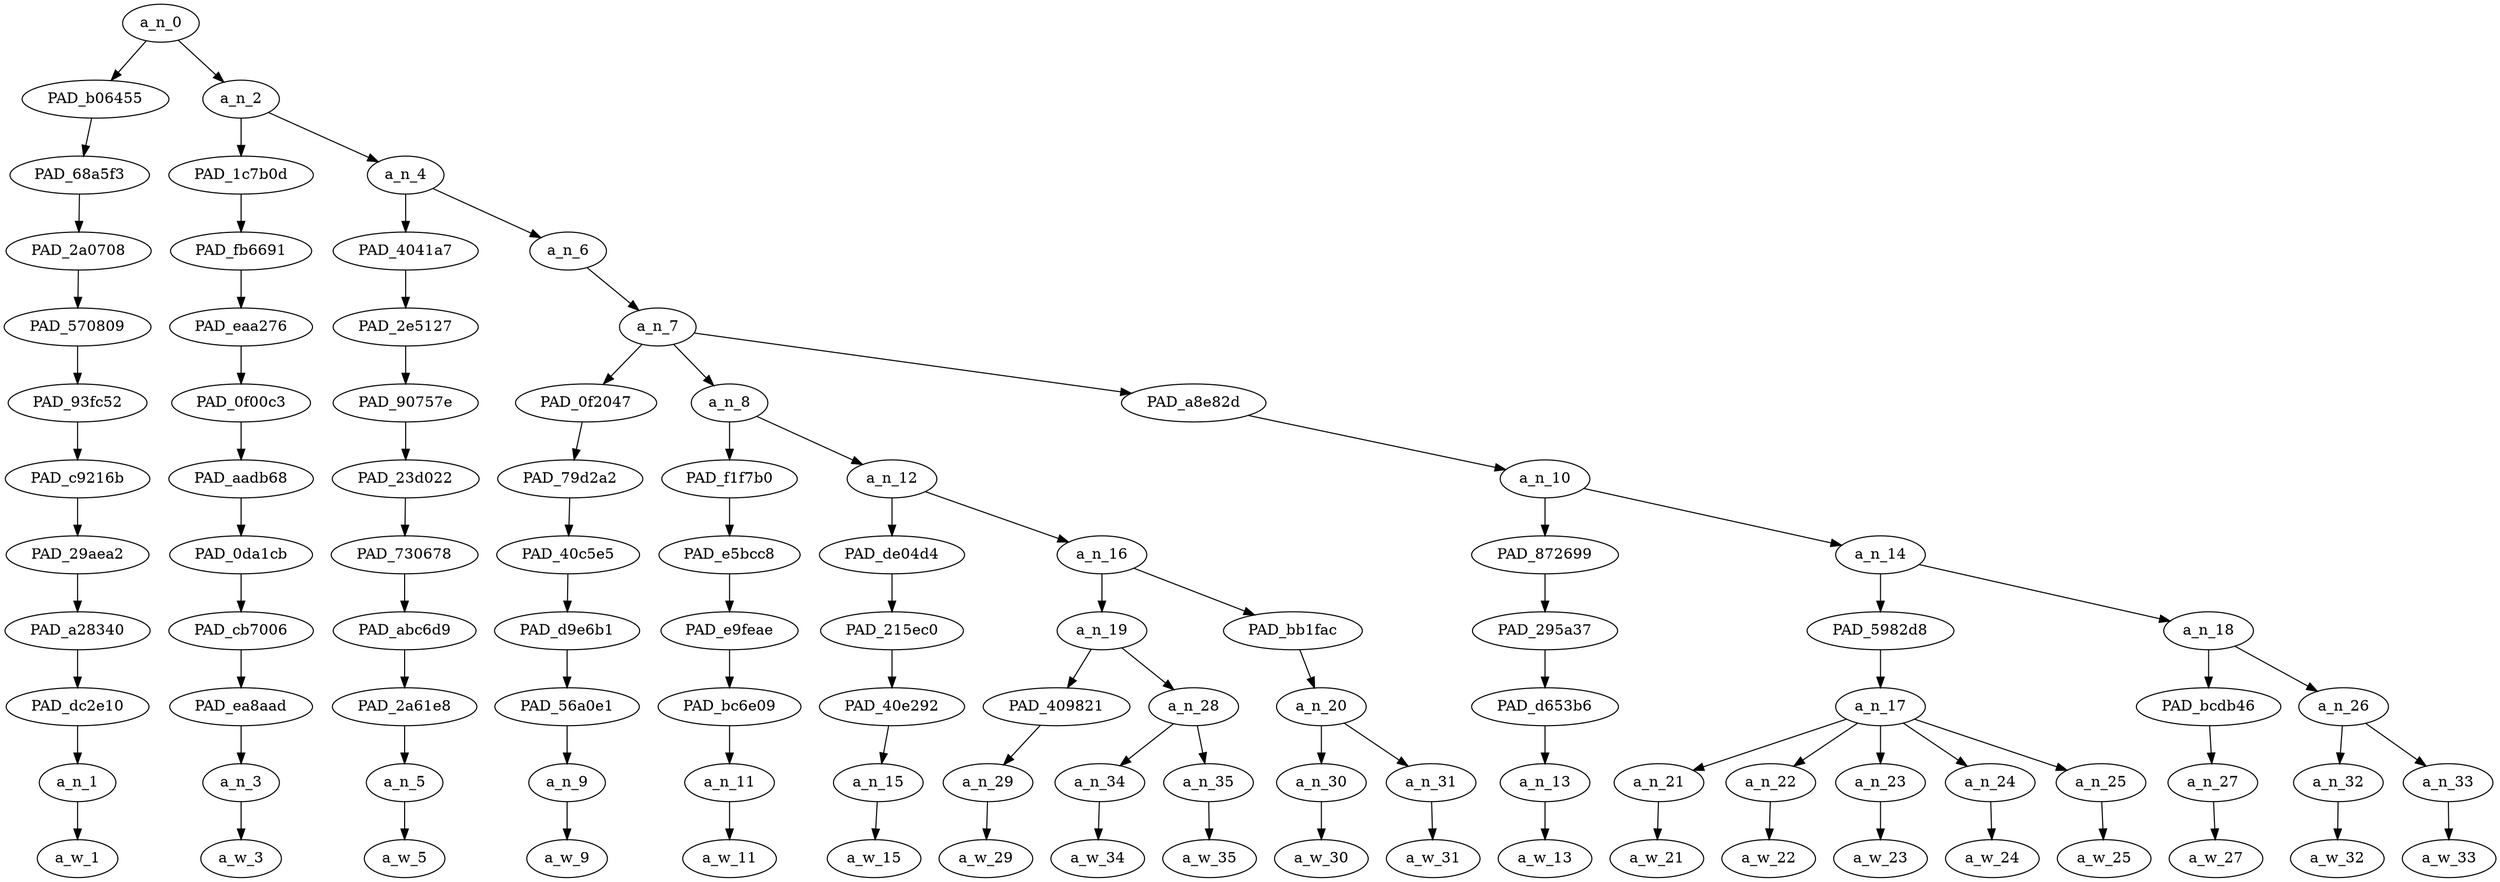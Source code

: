 strict digraph "" {
	a_n_0	[div_dir=1,
		index=0,
		level=11,
		pos="1.6627604166666667,11!",
		text_span="[0, 1, 2, 3, 4, 5, 6, 7, 8, 9, 10, 11, 12, 13, 14, 15, 16, 17, 18, 19]",
		value=0.99999998];
	PAD_b06455	[div_dir=-1,
		index=0,
		level=10,
		pos="0.0,10!",
		text_span="[0]",
		value=0.03557424];
	a_n_0 -> PAD_b06455;
	a_n_2	[div_dir=1,
		index=1,
		level=10,
		pos="3.3255208333333335,10!",
		text_span="[1, 2, 3, 4, 5, 6, 7, 8, 9, 10, 11, 12, 13, 14, 15, 16, 17, 18, 19]",
		value=0.96422281];
	a_n_0 -> a_n_2;
	PAD_68a5f3	[div_dir=-1,
		index=0,
		level=9,
		pos="0.0,9!",
		text_span="[0]",
		value=0.03557424];
	PAD_b06455 -> PAD_68a5f3;
	PAD_2a0708	[div_dir=-1,
		index=0,
		level=8,
		pos="0.0,8!",
		text_span="[0]",
		value=0.03557424];
	PAD_68a5f3 -> PAD_2a0708;
	PAD_570809	[div_dir=-1,
		index=0,
		level=7,
		pos="0.0,7!",
		text_span="[0]",
		value=0.03557424];
	PAD_2a0708 -> PAD_570809;
	PAD_93fc52	[div_dir=-1,
		index=0,
		level=6,
		pos="0.0,6!",
		text_span="[0]",
		value=0.03557424];
	PAD_570809 -> PAD_93fc52;
	PAD_c9216b	[div_dir=-1,
		index=0,
		level=5,
		pos="0.0,5!",
		text_span="[0]",
		value=0.03557424];
	PAD_93fc52 -> PAD_c9216b;
	PAD_29aea2	[div_dir=-1,
		index=0,
		level=4,
		pos="0.0,4!",
		text_span="[0]",
		value=0.03557424];
	PAD_c9216b -> PAD_29aea2;
	PAD_a28340	[div_dir=-1,
		index=0,
		level=3,
		pos="0.0,3!",
		text_span="[0]",
		value=0.03557424];
	PAD_29aea2 -> PAD_a28340;
	PAD_dc2e10	[div_dir=-1,
		index=0,
		level=2,
		pos="0.0,2!",
		text_span="[0]",
		value=0.03557424];
	PAD_a28340 -> PAD_dc2e10;
	a_n_1	[div_dir=-1,
		index=0,
		level=1,
		pos="0.0,1!",
		text_span="[0]",
		value=0.03557424];
	PAD_dc2e10 -> a_n_1;
	a_w_1	[div_dir=0,
		index=0,
		level=0,
		pos="0,0!",
		text_span="[0]",
		value=i];
	a_n_1 -> a_w_1;
	PAD_1c7b0d	[div_dir=1,
		index=1,
		level=9,
		pos="1.0,9!",
		text_span="[1]",
		value=0.05286437];
	a_n_2 -> PAD_1c7b0d;
	a_n_4	[div_dir=1,
		index=2,
		level=9,
		pos="5.651041666666667,9!",
		text_span="[2, 3, 4, 5, 6, 7, 8, 9, 10, 11, 12, 13, 14, 15, 16, 17, 18, 19]",
		value=0.91109593];
	a_n_2 -> a_n_4;
	PAD_fb6691	[div_dir=1,
		index=1,
		level=8,
		pos="1.0,8!",
		text_span="[1]",
		value=0.05286437];
	PAD_1c7b0d -> PAD_fb6691;
	PAD_eaa276	[div_dir=1,
		index=1,
		level=7,
		pos="1.0,7!",
		text_span="[1]",
		value=0.05286437];
	PAD_fb6691 -> PAD_eaa276;
	PAD_0f00c3	[div_dir=1,
		index=1,
		level=6,
		pos="1.0,6!",
		text_span="[1]",
		value=0.05286437];
	PAD_eaa276 -> PAD_0f00c3;
	PAD_aadb68	[div_dir=1,
		index=1,
		level=5,
		pos="1.0,5!",
		text_span="[1]",
		value=0.05286437];
	PAD_0f00c3 -> PAD_aadb68;
	PAD_0da1cb	[div_dir=1,
		index=1,
		level=4,
		pos="1.0,4!",
		text_span="[1]",
		value=0.05286437];
	PAD_aadb68 -> PAD_0da1cb;
	PAD_cb7006	[div_dir=1,
		index=1,
		level=3,
		pos="1.0,3!",
		text_span="[1]",
		value=0.05286437];
	PAD_0da1cb -> PAD_cb7006;
	PAD_ea8aad	[div_dir=1,
		index=1,
		level=2,
		pos="1.0,2!",
		text_span="[1]",
		value=0.05286437];
	PAD_cb7006 -> PAD_ea8aad;
	a_n_3	[div_dir=1,
		index=1,
		level=1,
		pos="1.0,1!",
		text_span="[1]",
		value=0.05286437];
	PAD_ea8aad -> a_n_3;
	a_w_3	[div_dir=0,
		index=1,
		level=0,
		pos="1,0!",
		text_span="[1]",
		value=dont];
	a_n_3 -> a_w_3;
	PAD_4041a7	[div_dir=-1,
		index=2,
		level=8,
		pos="2.0,8!",
		text_span="[2]",
		value=0.03179150];
	a_n_4 -> PAD_4041a7;
	a_n_6	[div_dir=1,
		index=3,
		level=8,
		pos="9.302083333333334,8!",
		text_span="[3, 4, 5, 6, 7, 8, 9, 10, 11, 12, 13, 14, 15, 16, 17, 18, 19]",
		value=0.87905061];
	a_n_4 -> a_n_6;
	PAD_2e5127	[div_dir=-1,
		index=2,
		level=7,
		pos="2.0,7!",
		text_span="[2]",
		value=0.03179150];
	PAD_4041a7 -> PAD_2e5127;
	PAD_90757e	[div_dir=-1,
		index=2,
		level=6,
		pos="2.0,6!",
		text_span="[2]",
		value=0.03179150];
	PAD_2e5127 -> PAD_90757e;
	PAD_23d022	[div_dir=-1,
		index=2,
		level=5,
		pos="2.0,5!",
		text_span="[2]",
		value=0.03179150];
	PAD_90757e -> PAD_23d022;
	PAD_730678	[div_dir=-1,
		index=2,
		level=4,
		pos="2.0,4!",
		text_span="[2]",
		value=0.03179150];
	PAD_23d022 -> PAD_730678;
	PAD_abc6d9	[div_dir=-1,
		index=2,
		level=3,
		pos="2.0,3!",
		text_span="[2]",
		value=0.03179150];
	PAD_730678 -> PAD_abc6d9;
	PAD_2a61e8	[div_dir=-1,
		index=2,
		level=2,
		pos="2.0,2!",
		text_span="[2]",
		value=0.03179150];
	PAD_abc6d9 -> PAD_2a61e8;
	a_n_5	[div_dir=-1,
		index=2,
		level=1,
		pos="2.0,1!",
		text_span="[2]",
		value=0.03179150];
	PAD_2a61e8 -> a_n_5;
	a_w_5	[div_dir=0,
		index=2,
		level=0,
		pos="2,0!",
		text_span="[2]",
		value=think];
	a_n_5 -> a_w_5;
	a_n_7	[div_dir=1,
		index=3,
		level=7,
		pos="9.302083333333334,7!",
		text_span="[3, 4, 5, 6, 7, 8, 9, 10, 11, 12, 13, 14, 15, 16, 17, 18, 19]",
		value=0.87874689];
	a_n_6 -> a_n_7;
	PAD_0f2047	[div_dir=-1,
		index=4,
		level=6,
		pos="10.0,6!",
		text_span="[10]",
		value=0.03390460];
	a_n_7 -> PAD_0f2047;
	a_n_8	[div_dir=1,
		index=3,
		level=6,
		pos="4.34375,6!",
		text_span="[3, 4, 5, 6, 7, 8, 9]",
		value=0.30955559];
	a_n_7 -> a_n_8;
	PAD_a8e82d	[div_dir=1,
		index=5,
		level=6,
		pos="13.5625,6!",
		text_span="[11, 12, 13, 14, 15, 16, 17, 18, 19]",
		value=0.53498298];
	a_n_7 -> PAD_a8e82d;
	PAD_79d2a2	[div_dir=-1,
		index=5,
		level=5,
		pos="10.0,5!",
		text_span="[10]",
		value=0.03390460];
	PAD_0f2047 -> PAD_79d2a2;
	PAD_40c5e5	[div_dir=-1,
		index=6,
		level=4,
		pos="10.0,4!",
		text_span="[10]",
		value=0.03390460];
	PAD_79d2a2 -> PAD_40c5e5;
	PAD_d9e6b1	[div_dir=-1,
		index=7,
		level=3,
		pos="10.0,3!",
		text_span="[10]",
		value=0.03390460];
	PAD_40c5e5 -> PAD_d9e6b1;
	PAD_56a0e1	[div_dir=-1,
		index=8,
		level=2,
		pos="10.0,2!",
		text_span="[10]",
		value=0.03390460];
	PAD_d9e6b1 -> PAD_56a0e1;
	a_n_9	[div_dir=-1,
		index=10,
		level=1,
		pos="10.0,1!",
		text_span="[10]",
		value=0.03390460];
	PAD_56a0e1 -> a_n_9;
	a_w_9	[div_dir=0,
		index=10,
		level=0,
		pos="10,0!",
		text_span="[10]",
		value=he];
	a_n_9 -> a_w_9;
	PAD_f1f7b0	[div_dir=1,
		index=3,
		level=5,
		pos="3.0,5!",
		text_span="[3]",
		value=0.02837178];
	a_n_8 -> PAD_f1f7b0;
	a_n_12	[div_dir=1,
		index=4,
		level=5,
		pos="5.6875,5!",
		text_span="[4, 5, 6, 7, 8, 9]",
		value=0.28100564];
	a_n_8 -> a_n_12;
	PAD_e5bcc8	[div_dir=1,
		index=3,
		level=4,
		pos="3.0,4!",
		text_span="[3]",
		value=0.02837178];
	PAD_f1f7b0 -> PAD_e5bcc8;
	PAD_e9feae	[div_dir=1,
		index=3,
		level=3,
		pos="3.0,3!",
		text_span="[3]",
		value=0.02837178];
	PAD_e5bcc8 -> PAD_e9feae;
	PAD_bc6e09	[div_dir=1,
		index=3,
		level=2,
		pos="3.0,2!",
		text_span="[3]",
		value=0.02837178];
	PAD_e9feae -> PAD_bc6e09;
	a_n_11	[div_dir=1,
		index=3,
		level=1,
		pos="3.0,1!",
		text_span="[3]",
		value=0.02837178];
	PAD_bc6e09 -> a_n_11;
	a_w_11	[div_dir=0,
		index=3,
		level=0,
		pos="3,0!",
		text_span="[3]",
		value=im];
	a_n_11 -> a_w_11;
	PAD_de04d4	[div_dir=1,
		index=4,
		level=4,
		pos="4.0,4!",
		text_span="[4]",
		value=0.03095967];
	a_n_12 -> PAD_de04d4;
	a_n_16	[div_dir=1,
		index=5,
		level=4,
		pos="7.375,4!",
		text_span="[5, 6, 7, 8, 9]",
		value=0.24991062];
	a_n_12 -> a_n_16;
	PAD_215ec0	[div_dir=1,
		index=4,
		level=3,
		pos="4.0,3!",
		text_span="[4]",
		value=0.03095967];
	PAD_de04d4 -> PAD_215ec0;
	PAD_40e292	[div_dir=1,
		index=4,
		level=2,
		pos="4.0,2!",
		text_span="[4]",
		value=0.03095967];
	PAD_215ec0 -> PAD_40e292;
	a_n_15	[div_dir=1,
		index=4,
		level=1,
		pos="4.0,1!",
		text_span="[4]",
		value=0.03095967];
	PAD_40e292 -> a_n_15;
	a_w_15	[div_dir=0,
		index=4,
		level=0,
		pos="4,0!",
		text_span="[4]",
		value=getting];
	a_n_15 -> a_w_15;
	a_n_19	[div_dir=-1,
		index=5,
		level=3,
		pos="6.25,3!",
		text_span="[5, 6, 7]",
		value=0.14197086];
	a_n_16 -> a_n_19;
	PAD_bb1fac	[div_dir=1,
		index=6,
		level=3,
		pos="8.5,3!",
		text_span="[8, 9]",
		value=0.10785397];
	a_n_16 -> PAD_bb1fac;
	PAD_409821	[div_dir=1,
		index=6,
		level=2,
		pos="7.0,2!",
		text_span="[7]",
		value=0.04315186];
	a_n_19 -> PAD_409821;
	a_n_28	[div_dir=-1,
		index=5,
		level=2,
		pos="5.5,2!",
		text_span="[5, 6]",
		value=0.09877749];
	a_n_19 -> a_n_28;
	a_n_29	[div_dir=1,
		index=7,
		level=1,
		pos="7.0,1!",
		text_span="[7]",
		value=0.04315186];
	PAD_409821 -> a_n_29;
	a_w_29	[div_dir=0,
		index=7,
		level=0,
		pos="7,0!",
		text_span="[7]",
		value=them];
	a_n_29 -> a_w_29;
	a_n_34	[div_dir=1,
		index=5,
		level=1,
		pos="5.0,1!",
		text_span="[5]",
		value=0.03687749];
	a_n_28 -> a_n_34;
	a_n_35	[div_dir=-1,
		index=6,
		level=1,
		pos="6.0,1!",
		text_span="[6]",
		value=0.06173606];
	a_n_28 -> a_n_35;
	a_w_34	[div_dir=0,
		index=5,
		level=0,
		pos="5,0!",
		text_span="[5]",
		value=my];
	a_n_34 -> a_w_34;
	a_w_35	[div_dir=0,
		index=6,
		level=0,
		pos="6,0!",
		text_span="[6]",
		value=baby];
	a_n_35 -> a_w_35;
	a_n_20	[div_dir=1,
		index=7,
		level=2,
		pos="8.5,2!",
		text_span="[8, 9]",
		value=0.10785397];
	PAD_bb1fac -> a_n_20;
	a_n_30	[div_dir=1,
		index=8,
		level=1,
		pos="8.0,1!",
		text_span="[8]",
		value=0.06776284];
	a_n_20 -> a_n_30;
	a_n_31	[div_dir=1,
		index=9,
		level=1,
		pos="9.0,1!",
		text_span="[9]",
		value=0.03990133];
	a_n_20 -> a_n_31;
	a_w_30	[div_dir=0,
		index=8,
		level=0,
		pos="8,0!",
		text_span="[8]",
		value=white];
	a_n_30 -> a_w_30;
	a_w_31	[div_dir=0,
		index=9,
		level=0,
		pos="9,0!",
		text_span="[9]",
		value=9];
	a_n_31 -> a_w_31;
	a_n_10	[div_dir=1,
		index=6,
		level=5,
		pos="13.5625,5!",
		text_span="[11, 12, 13, 14, 15, 16, 17, 18, 19]",
		value=0.53498298];
	PAD_a8e82d -> a_n_10;
	PAD_872699	[div_dir=1,
		index=7,
		level=4,
		pos="11.0,4!",
		text_span="[11]",
		value=0.04696134];
	a_n_10 -> PAD_872699;
	a_n_14	[div_dir=1,
		index=8,
		level=4,
		pos="16.125,4!",
		text_span="[12, 13, 14, 15, 16, 17, 18, 19]",
		value=0.48775192];
	a_n_10 -> a_n_14;
	PAD_295a37	[div_dir=1,
		index=8,
		level=3,
		pos="11.0,3!",
		text_span="[11]",
		value=0.04696134];
	PAD_872699 -> PAD_295a37;
	PAD_d653b6	[div_dir=1,
		index=9,
		level=2,
		pos="11.0,2!",
		text_span="[11]",
		value=0.04696134];
	PAD_295a37 -> PAD_d653b6;
	a_n_13	[div_dir=1,
		index=11,
		level=1,
		pos="11.0,1!",
		text_span="[11]",
		value=0.04696134];
	PAD_d653b6 -> a_n_13;
	a_w_13	[div_dir=0,
		index=11,
		level=0,
		pos="11,0!",
		text_span="[11]",
		value=has];
	a_n_13 -> a_w_13;
	PAD_5982d8	[div_dir=1,
		index=9,
		level=3,
		pos="14.0,3!",
		text_span="[12, 13, 14, 15, 16]",
		value=0.39514455];
	a_n_14 -> PAD_5982d8;
	a_n_18	[div_dir=-1,
		index=10,
		level=3,
		pos="18.25,3!",
		text_span="[17, 18, 19]",
		value=0.09236872];
	a_n_14 -> a_n_18;
	a_n_17	[div_dir=1,
		index=10,
		level=2,
		pos="14.0,2!",
		text_span="[12, 13, 14, 15, 16]",
		value=0.39514455];
	PAD_5982d8 -> a_n_17;
	a_n_21	[div_dir=-1,
		index=12,
		level=1,
		pos="12.0,1!",
		text_span="[12]",
		value=0.04616475];
	a_n_17 -> a_n_21;
	a_n_22	[div_dir=1,
		index=13,
		level=1,
		pos="13.0,1!",
		text_span="[13]",
		value=0.08864095];
	a_n_17 -> a_n_22;
	a_n_23	[div_dir=1,
		index=14,
		level=1,
		pos="14.0,1!",
		text_span="[14]",
		value=0.07052672];
	a_n_17 -> a_n_23;
	a_n_24	[div_dir=1,
		index=15,
		level=1,
		pos="15.0,1!",
		text_span="[15]",
		value=0.03825153];
	a_n_17 -> a_n_24;
	a_n_25	[div_dir=1,
		index=16,
		level=1,
		pos="16.0,1!",
		text_span="[16]",
		value=0.15119976];
	a_n_17 -> a_n_25;
	a_w_21	[div_dir=0,
		index=12,
		level=0,
		pos="12,0!",
		text_span="[12]",
		value=two];
	a_n_21 -> a_w_21;
	a_w_22	[div_dir=0,
		index=13,
		level=0,
		pos="13,0!",
		text_span="[13]",
		value=white1];
	a_n_22 -> a_w_22;
	a_w_23	[div_dir=0,
		index=14,
		level=0,
		pos="14,0!",
		text_span="[14]",
		value=j];
	a_n_23 -> a_w_23;
	a_w_24	[div_dir=0,
		index=15,
		level=0,
		pos="15,0!",
		text_span="[15]",
		value=and];
	a_n_24 -> a_w_24;
	a_w_25	[div_dir=0,
		index=16,
		level=0,
		pos="16,0!",
		text_span="[16]",
		value=nikes];
	a_n_25 -> a_w_25;
	PAD_bcdb46	[div_dir=-1,
		index=12,
		level=2,
		pos="19.0,2!",
		text_span="[19]",
		value=0.03728388];
	a_n_18 -> PAD_bcdb46;
	a_n_26	[div_dir=-1,
		index=11,
		level=2,
		pos="17.5,2!",
		text_span="[17, 18]",
		value=0.05498630];
	a_n_18 -> a_n_26;
	a_n_27	[div_dir=-1,
		index=19,
		level=1,
		pos="19.0,1!",
		text_span="[19]",
		value=0.03728388];
	PAD_bcdb46 -> a_n_27;
	a_w_27	[div_dir=0,
		index=19,
		level=0,
		pos="19,0!",
		text_span="[19]",
		value=touched];
	a_n_27 -> a_w_27;
	a_n_32	[div_dir=-1,
		index=17,
		level=1,
		pos="17.0,1!",
		text_span="[17]",
		value=0.02857228];
	a_n_26 -> a_n_32;
	a_n_33	[div_dir=1,
		index=18,
		level=1,
		pos="18.0,1!",
		text_span="[18]",
		value=0.02638150];
	a_n_26 -> a_n_33;
	a_w_32	[div_dir=0,
		index=17,
		level=0,
		pos="17,0!",
		text_span="[17]",
		value=not];
	a_n_32 -> a_w_32;
	a_w_33	[div_dir=0,
		index=18,
		level=0,
		pos="18,0!",
		text_span="[18]",
		value=even];
	a_n_33 -> a_w_33;
}
